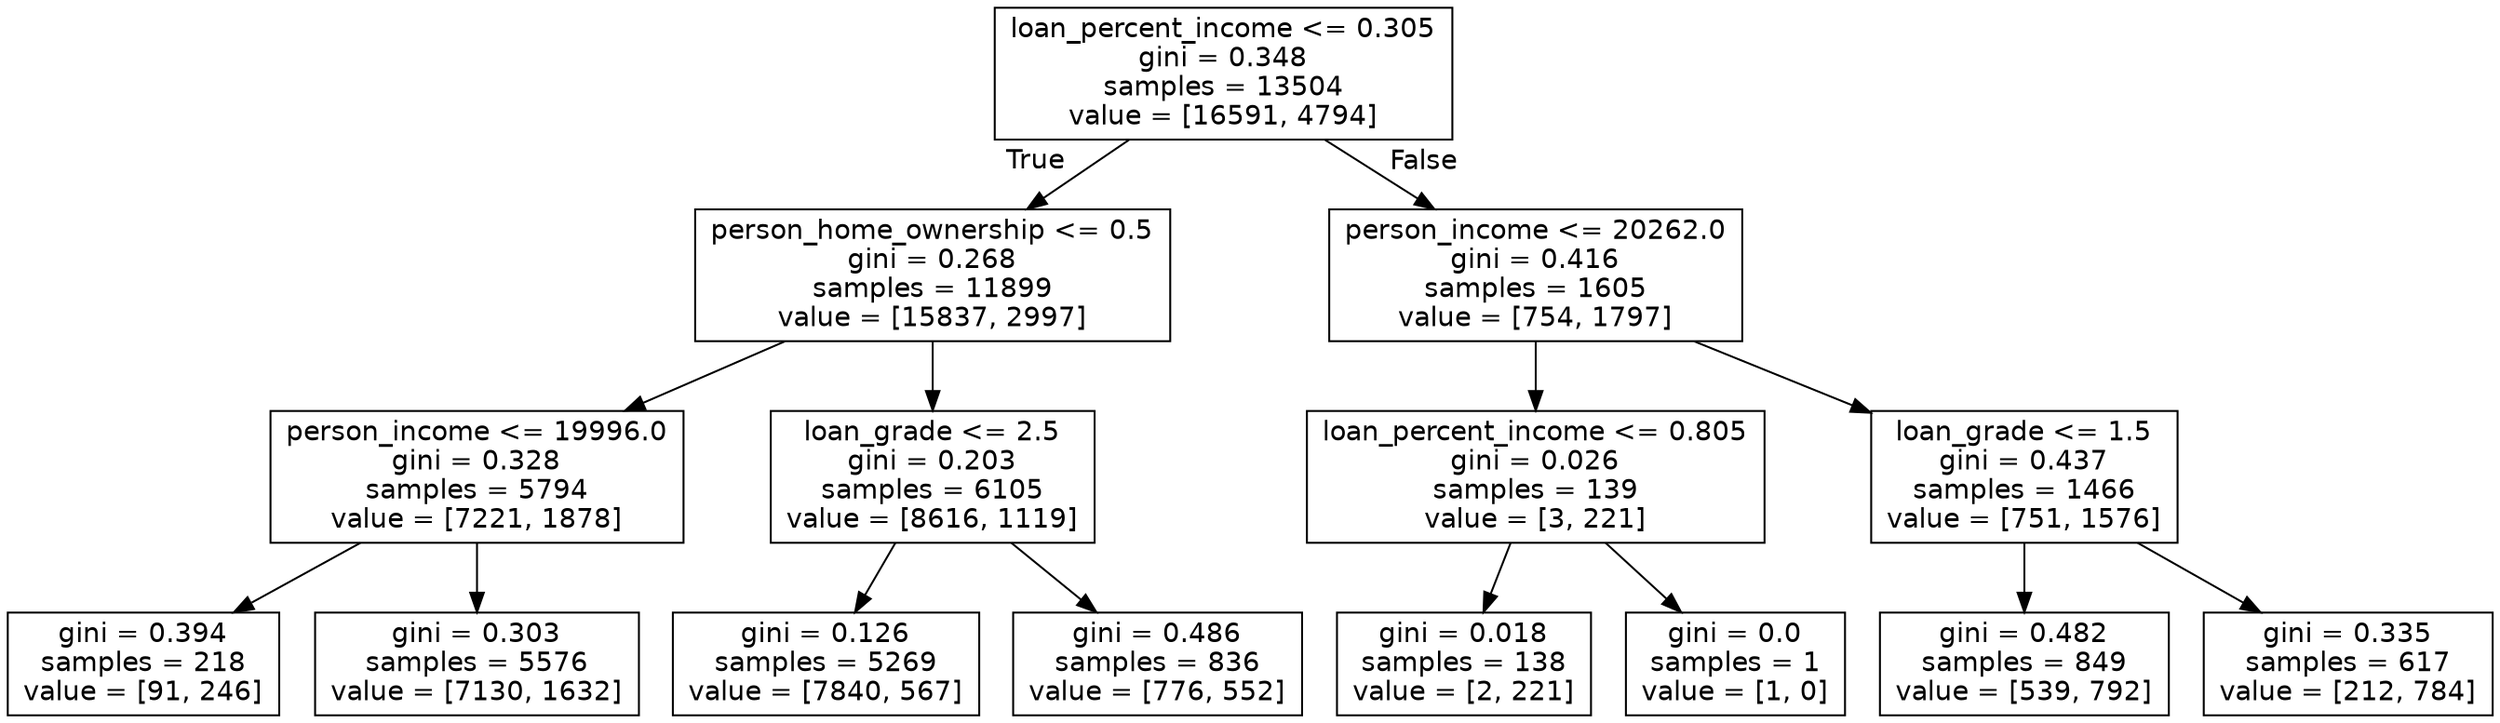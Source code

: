 digraph Tree {
node [shape=box, fontname="helvetica"] ;
edge [fontname="helvetica"] ;
0 [label="loan_percent_income <= 0.305\ngini = 0.348\nsamples = 13504\nvalue = [16591, 4794]"] ;
1 [label="person_home_ownership <= 0.5\ngini = 0.268\nsamples = 11899\nvalue = [15837, 2997]"] ;
0 -> 1 [labeldistance=2.5, labelangle=45, headlabel="True"] ;
2 [label="person_income <= 19996.0\ngini = 0.328\nsamples = 5794\nvalue = [7221, 1878]"] ;
1 -> 2 ;
3 [label="gini = 0.394\nsamples = 218\nvalue = [91, 246]"] ;
2 -> 3 ;
4 [label="gini = 0.303\nsamples = 5576\nvalue = [7130, 1632]"] ;
2 -> 4 ;
5 [label="loan_grade <= 2.5\ngini = 0.203\nsamples = 6105\nvalue = [8616, 1119]"] ;
1 -> 5 ;
6 [label="gini = 0.126\nsamples = 5269\nvalue = [7840, 567]"] ;
5 -> 6 ;
7 [label="gini = 0.486\nsamples = 836\nvalue = [776, 552]"] ;
5 -> 7 ;
8 [label="person_income <= 20262.0\ngini = 0.416\nsamples = 1605\nvalue = [754, 1797]"] ;
0 -> 8 [labeldistance=2.5, labelangle=-45, headlabel="False"] ;
9 [label="loan_percent_income <= 0.805\ngini = 0.026\nsamples = 139\nvalue = [3, 221]"] ;
8 -> 9 ;
10 [label="gini = 0.018\nsamples = 138\nvalue = [2, 221]"] ;
9 -> 10 ;
11 [label="gini = 0.0\nsamples = 1\nvalue = [1, 0]"] ;
9 -> 11 ;
12 [label="loan_grade <= 1.5\ngini = 0.437\nsamples = 1466\nvalue = [751, 1576]"] ;
8 -> 12 ;
13 [label="gini = 0.482\nsamples = 849\nvalue = [539, 792]"] ;
12 -> 13 ;
14 [label="gini = 0.335\nsamples = 617\nvalue = [212, 784]"] ;
12 -> 14 ;
}
